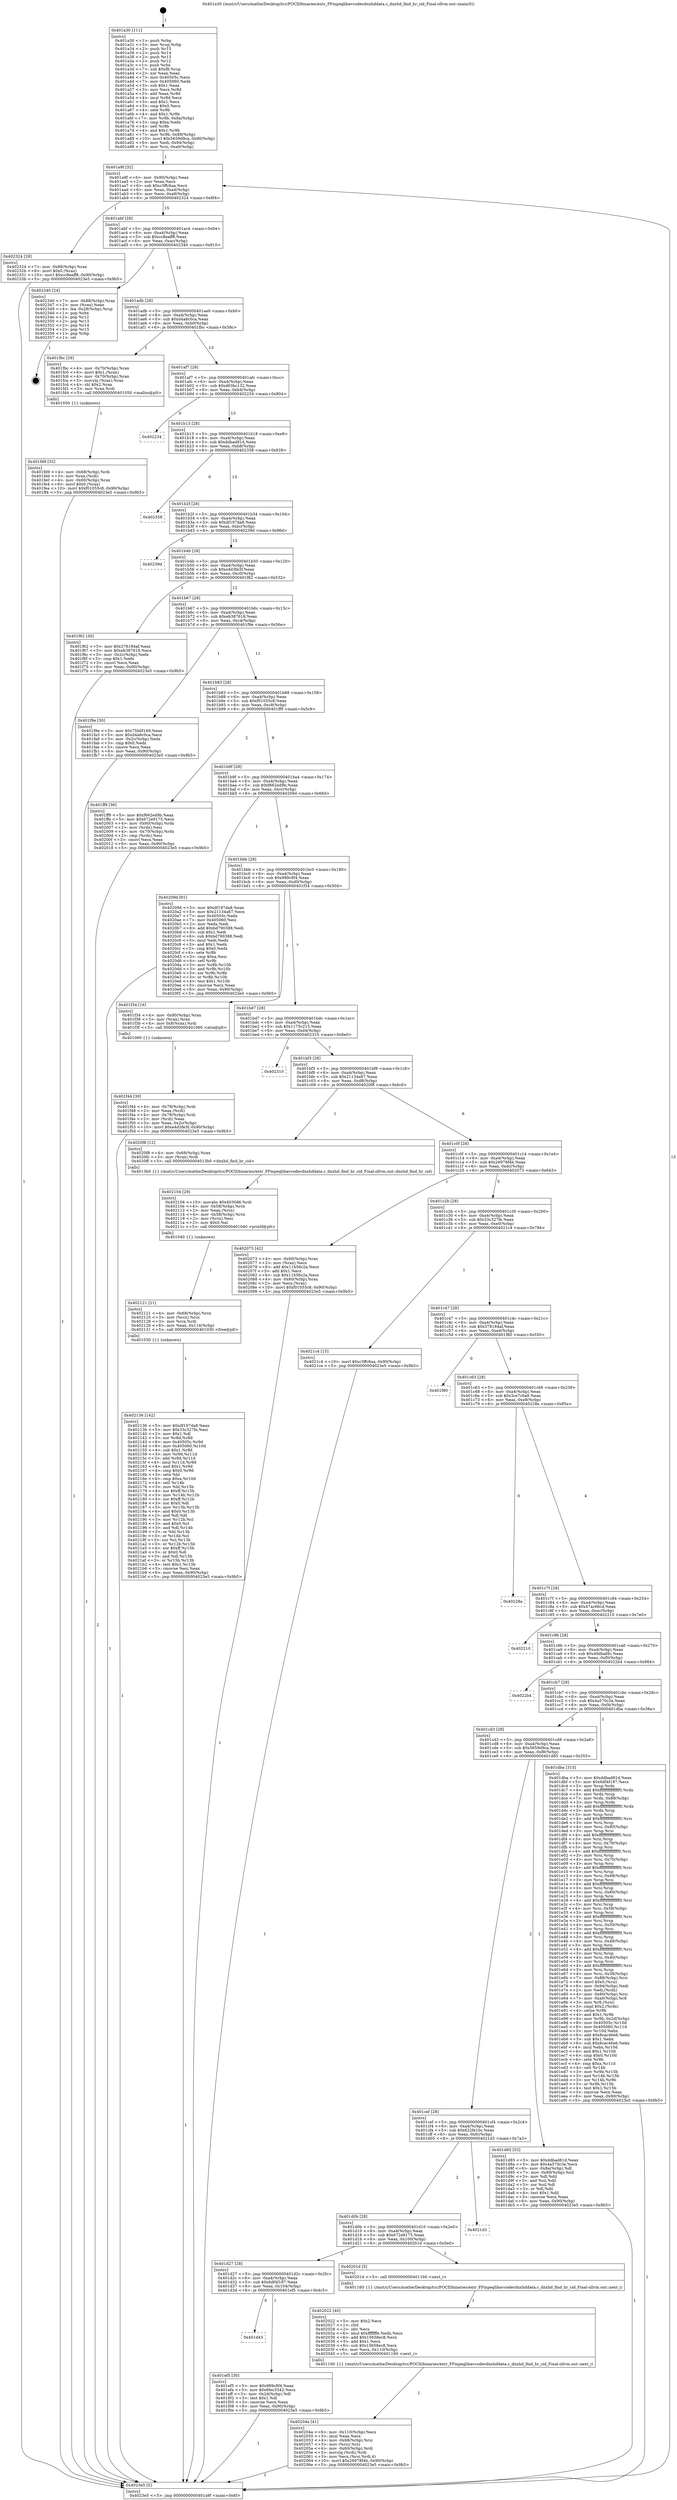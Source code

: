 digraph "0x401a30" {
  label = "0x401a30 (/mnt/c/Users/mathe/Desktop/tcc/POCII/binaries/extr_FFmpeglibavcodecdnxhddata.c_dnxhd_find_hr_cid_Final-ollvm.out::main(0))"
  labelloc = "t"
  node[shape=record]

  Entry [label="",width=0.3,height=0.3,shape=circle,fillcolor=black,style=filled]
  "0x401a9f" [label="{
     0x401a9f [32]\l
     | [instrs]\l
     &nbsp;&nbsp;0x401a9f \<+6\>: mov -0x90(%rbp),%eax\l
     &nbsp;&nbsp;0x401aa5 \<+2\>: mov %eax,%ecx\l
     &nbsp;&nbsp;0x401aa7 \<+6\>: sub $0xc3ffc6aa,%ecx\l
     &nbsp;&nbsp;0x401aad \<+6\>: mov %eax,-0xa4(%rbp)\l
     &nbsp;&nbsp;0x401ab3 \<+6\>: mov %ecx,-0xa8(%rbp)\l
     &nbsp;&nbsp;0x401ab9 \<+6\>: je 0000000000402324 \<main+0x8f4\>\l
  }"]
  "0x402324" [label="{
     0x402324 [28]\l
     | [instrs]\l
     &nbsp;&nbsp;0x402324 \<+7\>: mov -0x88(%rbp),%rax\l
     &nbsp;&nbsp;0x40232b \<+6\>: movl $0x0,(%rax)\l
     &nbsp;&nbsp;0x402331 \<+10\>: movl $0xcc8eaff8,-0x90(%rbp)\l
     &nbsp;&nbsp;0x40233b \<+5\>: jmp 00000000004023e5 \<main+0x9b5\>\l
  }"]
  "0x401abf" [label="{
     0x401abf [28]\l
     | [instrs]\l
     &nbsp;&nbsp;0x401abf \<+5\>: jmp 0000000000401ac4 \<main+0x94\>\l
     &nbsp;&nbsp;0x401ac4 \<+6\>: mov -0xa4(%rbp),%eax\l
     &nbsp;&nbsp;0x401aca \<+5\>: sub $0xcc8eaff8,%eax\l
     &nbsp;&nbsp;0x401acf \<+6\>: mov %eax,-0xac(%rbp)\l
     &nbsp;&nbsp;0x401ad5 \<+6\>: je 0000000000402340 \<main+0x910\>\l
  }"]
  Exit [label="",width=0.3,height=0.3,shape=circle,fillcolor=black,style=filled,peripheries=2]
  "0x402340" [label="{
     0x402340 [24]\l
     | [instrs]\l
     &nbsp;&nbsp;0x402340 \<+7\>: mov -0x88(%rbp),%rax\l
     &nbsp;&nbsp;0x402347 \<+2\>: mov (%rax),%eax\l
     &nbsp;&nbsp;0x402349 \<+4\>: lea -0x28(%rbp),%rsp\l
     &nbsp;&nbsp;0x40234d \<+1\>: pop %rbx\l
     &nbsp;&nbsp;0x40234e \<+2\>: pop %r12\l
     &nbsp;&nbsp;0x402350 \<+2\>: pop %r13\l
     &nbsp;&nbsp;0x402352 \<+2\>: pop %r14\l
     &nbsp;&nbsp;0x402354 \<+2\>: pop %r15\l
     &nbsp;&nbsp;0x402356 \<+1\>: pop %rbp\l
     &nbsp;&nbsp;0x402357 \<+1\>: ret\l
  }"]
  "0x401adb" [label="{
     0x401adb [28]\l
     | [instrs]\l
     &nbsp;&nbsp;0x401adb \<+5\>: jmp 0000000000401ae0 \<main+0xb0\>\l
     &nbsp;&nbsp;0x401ae0 \<+6\>: mov -0xa4(%rbp),%eax\l
     &nbsp;&nbsp;0x401ae6 \<+5\>: sub $0xd4a8c0ca,%eax\l
     &nbsp;&nbsp;0x401aeb \<+6\>: mov %eax,-0xb0(%rbp)\l
     &nbsp;&nbsp;0x401af1 \<+6\>: je 0000000000401fbc \<main+0x58c\>\l
  }"]
  "0x402136" [label="{
     0x402136 [142]\l
     | [instrs]\l
     &nbsp;&nbsp;0x402136 \<+5\>: mov $0xdf197da8,%eax\l
     &nbsp;&nbsp;0x40213b \<+5\>: mov $0x33c327fe,%esi\l
     &nbsp;&nbsp;0x402140 \<+2\>: mov $0x1,%dl\l
     &nbsp;&nbsp;0x402142 \<+3\>: xor %r8d,%r8d\l
     &nbsp;&nbsp;0x402145 \<+8\>: mov 0x40505c,%r9d\l
     &nbsp;&nbsp;0x40214d \<+8\>: mov 0x405060,%r10d\l
     &nbsp;&nbsp;0x402155 \<+4\>: sub $0x1,%r8d\l
     &nbsp;&nbsp;0x402159 \<+3\>: mov %r9d,%r11d\l
     &nbsp;&nbsp;0x40215c \<+3\>: add %r8d,%r11d\l
     &nbsp;&nbsp;0x40215f \<+4\>: imul %r11d,%r9d\l
     &nbsp;&nbsp;0x402163 \<+4\>: and $0x1,%r9d\l
     &nbsp;&nbsp;0x402167 \<+4\>: cmp $0x0,%r9d\l
     &nbsp;&nbsp;0x40216b \<+3\>: sete %bl\l
     &nbsp;&nbsp;0x40216e \<+4\>: cmp $0xa,%r10d\l
     &nbsp;&nbsp;0x402172 \<+4\>: setl %r14b\l
     &nbsp;&nbsp;0x402176 \<+3\>: mov %bl,%r15b\l
     &nbsp;&nbsp;0x402179 \<+4\>: xor $0xff,%r15b\l
     &nbsp;&nbsp;0x40217d \<+3\>: mov %r14b,%r12b\l
     &nbsp;&nbsp;0x402180 \<+4\>: xor $0xff,%r12b\l
     &nbsp;&nbsp;0x402184 \<+3\>: xor $0x0,%dl\l
     &nbsp;&nbsp;0x402187 \<+3\>: mov %r15b,%r13b\l
     &nbsp;&nbsp;0x40218a \<+4\>: and $0x0,%r13b\l
     &nbsp;&nbsp;0x40218e \<+2\>: and %dl,%bl\l
     &nbsp;&nbsp;0x402190 \<+3\>: mov %r12b,%cl\l
     &nbsp;&nbsp;0x402193 \<+3\>: and $0x0,%cl\l
     &nbsp;&nbsp;0x402196 \<+3\>: and %dl,%r14b\l
     &nbsp;&nbsp;0x402199 \<+3\>: or %bl,%r13b\l
     &nbsp;&nbsp;0x40219c \<+3\>: or %r14b,%cl\l
     &nbsp;&nbsp;0x40219f \<+3\>: xor %cl,%r13b\l
     &nbsp;&nbsp;0x4021a2 \<+3\>: or %r12b,%r15b\l
     &nbsp;&nbsp;0x4021a5 \<+4\>: xor $0xff,%r15b\l
     &nbsp;&nbsp;0x4021a9 \<+3\>: or $0x0,%dl\l
     &nbsp;&nbsp;0x4021ac \<+3\>: and %dl,%r15b\l
     &nbsp;&nbsp;0x4021af \<+3\>: or %r15b,%r13b\l
     &nbsp;&nbsp;0x4021b2 \<+4\>: test $0x1,%r13b\l
     &nbsp;&nbsp;0x4021b6 \<+3\>: cmovne %esi,%eax\l
     &nbsp;&nbsp;0x4021b9 \<+6\>: mov %eax,-0x90(%rbp)\l
     &nbsp;&nbsp;0x4021bf \<+5\>: jmp 00000000004023e5 \<main+0x9b5\>\l
  }"]
  "0x401fbc" [label="{
     0x401fbc [29]\l
     | [instrs]\l
     &nbsp;&nbsp;0x401fbc \<+4\>: mov -0x70(%rbp),%rax\l
     &nbsp;&nbsp;0x401fc0 \<+6\>: movl $0x1,(%rax)\l
     &nbsp;&nbsp;0x401fc6 \<+4\>: mov -0x70(%rbp),%rax\l
     &nbsp;&nbsp;0x401fca \<+3\>: movslq (%rax),%rax\l
     &nbsp;&nbsp;0x401fcd \<+4\>: shl $0x2,%rax\l
     &nbsp;&nbsp;0x401fd1 \<+3\>: mov %rax,%rdi\l
     &nbsp;&nbsp;0x401fd4 \<+5\>: call 0000000000401050 \<malloc@plt\>\l
     | [calls]\l
     &nbsp;&nbsp;0x401050 \{1\} (unknown)\l
  }"]
  "0x401af7" [label="{
     0x401af7 [28]\l
     | [instrs]\l
     &nbsp;&nbsp;0x401af7 \<+5\>: jmp 0000000000401afc \<main+0xcc\>\l
     &nbsp;&nbsp;0x401afc \<+6\>: mov -0xa4(%rbp),%eax\l
     &nbsp;&nbsp;0x401b02 \<+5\>: sub $0xd63bc132,%eax\l
     &nbsp;&nbsp;0x401b07 \<+6\>: mov %eax,-0xb4(%rbp)\l
     &nbsp;&nbsp;0x401b0d \<+6\>: je 0000000000402234 \<main+0x804\>\l
  }"]
  "0x402121" [label="{
     0x402121 [21]\l
     | [instrs]\l
     &nbsp;&nbsp;0x402121 \<+4\>: mov -0x68(%rbp),%rcx\l
     &nbsp;&nbsp;0x402125 \<+3\>: mov (%rcx),%rcx\l
     &nbsp;&nbsp;0x402128 \<+3\>: mov %rcx,%rdi\l
     &nbsp;&nbsp;0x40212b \<+6\>: mov %eax,-0x114(%rbp)\l
     &nbsp;&nbsp;0x402131 \<+5\>: call 0000000000401030 \<free@plt\>\l
     | [calls]\l
     &nbsp;&nbsp;0x401030 \{1\} (unknown)\l
  }"]
  "0x402234" [label="{
     0x402234\l
  }", style=dashed]
  "0x401b13" [label="{
     0x401b13 [28]\l
     | [instrs]\l
     &nbsp;&nbsp;0x401b13 \<+5\>: jmp 0000000000401b18 \<main+0xe8\>\l
     &nbsp;&nbsp;0x401b18 \<+6\>: mov -0xa4(%rbp),%eax\l
     &nbsp;&nbsp;0x401b1e \<+5\>: sub $0xddbad81d,%eax\l
     &nbsp;&nbsp;0x401b23 \<+6\>: mov %eax,-0xb8(%rbp)\l
     &nbsp;&nbsp;0x401b29 \<+6\>: je 0000000000402358 \<main+0x928\>\l
  }"]
  "0x402104" [label="{
     0x402104 [29]\l
     | [instrs]\l
     &nbsp;&nbsp;0x402104 \<+10\>: movabs $0x4030d6,%rdi\l
     &nbsp;&nbsp;0x40210e \<+4\>: mov -0x58(%rbp),%rcx\l
     &nbsp;&nbsp;0x402112 \<+2\>: mov %eax,(%rcx)\l
     &nbsp;&nbsp;0x402114 \<+4\>: mov -0x58(%rbp),%rcx\l
     &nbsp;&nbsp;0x402118 \<+2\>: mov (%rcx),%esi\l
     &nbsp;&nbsp;0x40211a \<+2\>: mov $0x0,%al\l
     &nbsp;&nbsp;0x40211c \<+5\>: call 0000000000401040 \<printf@plt\>\l
     | [calls]\l
     &nbsp;&nbsp;0x401040 \{1\} (unknown)\l
  }"]
  "0x402358" [label="{
     0x402358\l
  }", style=dashed]
  "0x401b2f" [label="{
     0x401b2f [28]\l
     | [instrs]\l
     &nbsp;&nbsp;0x401b2f \<+5\>: jmp 0000000000401b34 \<main+0x104\>\l
     &nbsp;&nbsp;0x401b34 \<+6\>: mov -0xa4(%rbp),%eax\l
     &nbsp;&nbsp;0x401b3a \<+5\>: sub $0xdf197da8,%eax\l
     &nbsp;&nbsp;0x401b3f \<+6\>: mov %eax,-0xbc(%rbp)\l
     &nbsp;&nbsp;0x401b45 \<+6\>: je 000000000040239d \<main+0x96d\>\l
  }"]
  "0x40204a" [label="{
     0x40204a [41]\l
     | [instrs]\l
     &nbsp;&nbsp;0x40204a \<+6\>: mov -0x110(%rbp),%ecx\l
     &nbsp;&nbsp;0x402050 \<+3\>: imul %eax,%ecx\l
     &nbsp;&nbsp;0x402053 \<+4\>: mov -0x68(%rbp),%rsi\l
     &nbsp;&nbsp;0x402057 \<+3\>: mov (%rsi),%rsi\l
     &nbsp;&nbsp;0x40205a \<+4\>: mov -0x60(%rbp),%rdi\l
     &nbsp;&nbsp;0x40205e \<+3\>: movslq (%rdi),%rdi\l
     &nbsp;&nbsp;0x402061 \<+3\>: mov %ecx,(%rsi,%rdi,4)\l
     &nbsp;&nbsp;0x402064 \<+10\>: movl $0x26978f4b,-0x90(%rbp)\l
     &nbsp;&nbsp;0x40206e \<+5\>: jmp 00000000004023e5 \<main+0x9b5\>\l
  }"]
  "0x40239d" [label="{
     0x40239d\l
  }", style=dashed]
  "0x401b4b" [label="{
     0x401b4b [28]\l
     | [instrs]\l
     &nbsp;&nbsp;0x401b4b \<+5\>: jmp 0000000000401b50 \<main+0x120\>\l
     &nbsp;&nbsp;0x401b50 \<+6\>: mov -0xa4(%rbp),%eax\l
     &nbsp;&nbsp;0x401b56 \<+5\>: sub $0xe4d3fe3f,%eax\l
     &nbsp;&nbsp;0x401b5b \<+6\>: mov %eax,-0xc0(%rbp)\l
     &nbsp;&nbsp;0x401b61 \<+6\>: je 0000000000401f62 \<main+0x532\>\l
  }"]
  "0x402022" [label="{
     0x402022 [40]\l
     | [instrs]\l
     &nbsp;&nbsp;0x402022 \<+5\>: mov $0x2,%ecx\l
     &nbsp;&nbsp;0x402027 \<+1\>: cltd\l
     &nbsp;&nbsp;0x402028 \<+2\>: idiv %ecx\l
     &nbsp;&nbsp;0x40202a \<+6\>: imul $0xfffffffe,%edx,%ecx\l
     &nbsp;&nbsp;0x402030 \<+6\>: add $0x15658ec8,%ecx\l
     &nbsp;&nbsp;0x402036 \<+3\>: add $0x1,%ecx\l
     &nbsp;&nbsp;0x402039 \<+6\>: sub $0x15658ec8,%ecx\l
     &nbsp;&nbsp;0x40203f \<+6\>: mov %ecx,-0x110(%rbp)\l
     &nbsp;&nbsp;0x402045 \<+5\>: call 0000000000401160 \<next_i\>\l
     | [calls]\l
     &nbsp;&nbsp;0x401160 \{1\} (/mnt/c/Users/mathe/Desktop/tcc/POCII/binaries/extr_FFmpeglibavcodecdnxhddata.c_dnxhd_find_hr_cid_Final-ollvm.out::next_i)\l
  }"]
  "0x401f62" [label="{
     0x401f62 [30]\l
     | [instrs]\l
     &nbsp;&nbsp;0x401f62 \<+5\>: mov $0x378184af,%eax\l
     &nbsp;&nbsp;0x401f67 \<+5\>: mov $0xeb387618,%ecx\l
     &nbsp;&nbsp;0x401f6c \<+3\>: mov -0x2c(%rbp),%edx\l
     &nbsp;&nbsp;0x401f6f \<+3\>: cmp $0x1,%edx\l
     &nbsp;&nbsp;0x401f72 \<+3\>: cmovl %ecx,%eax\l
     &nbsp;&nbsp;0x401f75 \<+6\>: mov %eax,-0x90(%rbp)\l
     &nbsp;&nbsp;0x401f7b \<+5\>: jmp 00000000004023e5 \<main+0x9b5\>\l
  }"]
  "0x401b67" [label="{
     0x401b67 [28]\l
     | [instrs]\l
     &nbsp;&nbsp;0x401b67 \<+5\>: jmp 0000000000401b6c \<main+0x13c\>\l
     &nbsp;&nbsp;0x401b6c \<+6\>: mov -0xa4(%rbp),%eax\l
     &nbsp;&nbsp;0x401b72 \<+5\>: sub $0xeb387618,%eax\l
     &nbsp;&nbsp;0x401b77 \<+6\>: mov %eax,-0xc4(%rbp)\l
     &nbsp;&nbsp;0x401b7d \<+6\>: je 0000000000401f9e \<main+0x56e\>\l
  }"]
  "0x401fd9" [label="{
     0x401fd9 [32]\l
     | [instrs]\l
     &nbsp;&nbsp;0x401fd9 \<+4\>: mov -0x68(%rbp),%rdi\l
     &nbsp;&nbsp;0x401fdd \<+3\>: mov %rax,(%rdi)\l
     &nbsp;&nbsp;0x401fe0 \<+4\>: mov -0x60(%rbp),%rax\l
     &nbsp;&nbsp;0x401fe4 \<+6\>: movl $0x0,(%rax)\l
     &nbsp;&nbsp;0x401fea \<+10\>: movl $0xf01055c8,-0x90(%rbp)\l
     &nbsp;&nbsp;0x401ff4 \<+5\>: jmp 00000000004023e5 \<main+0x9b5\>\l
  }"]
  "0x401f9e" [label="{
     0x401f9e [30]\l
     | [instrs]\l
     &nbsp;&nbsp;0x401f9e \<+5\>: mov $0x75b0f169,%eax\l
     &nbsp;&nbsp;0x401fa3 \<+5\>: mov $0xd4a8c0ca,%ecx\l
     &nbsp;&nbsp;0x401fa8 \<+3\>: mov -0x2c(%rbp),%edx\l
     &nbsp;&nbsp;0x401fab \<+3\>: cmp $0x0,%edx\l
     &nbsp;&nbsp;0x401fae \<+3\>: cmove %ecx,%eax\l
     &nbsp;&nbsp;0x401fb1 \<+6\>: mov %eax,-0x90(%rbp)\l
     &nbsp;&nbsp;0x401fb7 \<+5\>: jmp 00000000004023e5 \<main+0x9b5\>\l
  }"]
  "0x401b83" [label="{
     0x401b83 [28]\l
     | [instrs]\l
     &nbsp;&nbsp;0x401b83 \<+5\>: jmp 0000000000401b88 \<main+0x158\>\l
     &nbsp;&nbsp;0x401b88 \<+6\>: mov -0xa4(%rbp),%eax\l
     &nbsp;&nbsp;0x401b8e \<+5\>: sub $0xf01055c8,%eax\l
     &nbsp;&nbsp;0x401b93 \<+6\>: mov %eax,-0xc8(%rbp)\l
     &nbsp;&nbsp;0x401b99 \<+6\>: je 0000000000401ff9 \<main+0x5c9\>\l
  }"]
  "0x401f44" [label="{
     0x401f44 [30]\l
     | [instrs]\l
     &nbsp;&nbsp;0x401f44 \<+4\>: mov -0x78(%rbp),%rdi\l
     &nbsp;&nbsp;0x401f48 \<+2\>: mov %eax,(%rdi)\l
     &nbsp;&nbsp;0x401f4a \<+4\>: mov -0x78(%rbp),%rdi\l
     &nbsp;&nbsp;0x401f4e \<+2\>: mov (%rdi),%eax\l
     &nbsp;&nbsp;0x401f50 \<+3\>: mov %eax,-0x2c(%rbp)\l
     &nbsp;&nbsp;0x401f53 \<+10\>: movl $0xe4d3fe3f,-0x90(%rbp)\l
     &nbsp;&nbsp;0x401f5d \<+5\>: jmp 00000000004023e5 \<main+0x9b5\>\l
  }"]
  "0x401ff9" [label="{
     0x401ff9 [36]\l
     | [instrs]\l
     &nbsp;&nbsp;0x401ff9 \<+5\>: mov $0xf662ed9b,%eax\l
     &nbsp;&nbsp;0x401ffe \<+5\>: mov $0x672e9175,%ecx\l
     &nbsp;&nbsp;0x402003 \<+4\>: mov -0x60(%rbp),%rdx\l
     &nbsp;&nbsp;0x402007 \<+2\>: mov (%rdx),%esi\l
     &nbsp;&nbsp;0x402009 \<+4\>: mov -0x70(%rbp),%rdx\l
     &nbsp;&nbsp;0x40200d \<+2\>: cmp (%rdx),%esi\l
     &nbsp;&nbsp;0x40200f \<+3\>: cmovl %ecx,%eax\l
     &nbsp;&nbsp;0x402012 \<+6\>: mov %eax,-0x90(%rbp)\l
     &nbsp;&nbsp;0x402018 \<+5\>: jmp 00000000004023e5 \<main+0x9b5\>\l
  }"]
  "0x401b9f" [label="{
     0x401b9f [28]\l
     | [instrs]\l
     &nbsp;&nbsp;0x401b9f \<+5\>: jmp 0000000000401ba4 \<main+0x174\>\l
     &nbsp;&nbsp;0x401ba4 \<+6\>: mov -0xa4(%rbp),%eax\l
     &nbsp;&nbsp;0x401baa \<+5\>: sub $0xf662ed9b,%eax\l
     &nbsp;&nbsp;0x401baf \<+6\>: mov %eax,-0xcc(%rbp)\l
     &nbsp;&nbsp;0x401bb5 \<+6\>: je 000000000040209d \<main+0x66d\>\l
  }"]
  "0x401d43" [label="{
     0x401d43\l
  }", style=dashed]
  "0x40209d" [label="{
     0x40209d [91]\l
     | [instrs]\l
     &nbsp;&nbsp;0x40209d \<+5\>: mov $0xdf197da8,%eax\l
     &nbsp;&nbsp;0x4020a2 \<+5\>: mov $0x21134a67,%ecx\l
     &nbsp;&nbsp;0x4020a7 \<+7\>: mov 0x40505c,%edx\l
     &nbsp;&nbsp;0x4020ae \<+7\>: mov 0x405060,%esi\l
     &nbsp;&nbsp;0x4020b5 \<+2\>: mov %edx,%edi\l
     &nbsp;&nbsp;0x4020b7 \<+6\>: add $0xbd790388,%edi\l
     &nbsp;&nbsp;0x4020bd \<+3\>: sub $0x1,%edi\l
     &nbsp;&nbsp;0x4020c0 \<+6\>: sub $0xbd790388,%edi\l
     &nbsp;&nbsp;0x4020c6 \<+3\>: imul %edi,%edx\l
     &nbsp;&nbsp;0x4020c9 \<+3\>: and $0x1,%edx\l
     &nbsp;&nbsp;0x4020cc \<+3\>: cmp $0x0,%edx\l
     &nbsp;&nbsp;0x4020cf \<+4\>: sete %r8b\l
     &nbsp;&nbsp;0x4020d3 \<+3\>: cmp $0xa,%esi\l
     &nbsp;&nbsp;0x4020d6 \<+4\>: setl %r9b\l
     &nbsp;&nbsp;0x4020da \<+3\>: mov %r8b,%r10b\l
     &nbsp;&nbsp;0x4020dd \<+3\>: and %r9b,%r10b\l
     &nbsp;&nbsp;0x4020e0 \<+3\>: xor %r9b,%r8b\l
     &nbsp;&nbsp;0x4020e3 \<+3\>: or %r8b,%r10b\l
     &nbsp;&nbsp;0x4020e6 \<+4\>: test $0x1,%r10b\l
     &nbsp;&nbsp;0x4020ea \<+3\>: cmovne %ecx,%eax\l
     &nbsp;&nbsp;0x4020ed \<+6\>: mov %eax,-0x90(%rbp)\l
     &nbsp;&nbsp;0x4020f3 \<+5\>: jmp 00000000004023e5 \<main+0x9b5\>\l
  }"]
  "0x401bbb" [label="{
     0x401bbb [28]\l
     | [instrs]\l
     &nbsp;&nbsp;0x401bbb \<+5\>: jmp 0000000000401bc0 \<main+0x190\>\l
     &nbsp;&nbsp;0x401bc0 \<+6\>: mov -0xa4(%rbp),%eax\l
     &nbsp;&nbsp;0x401bc6 \<+5\>: sub $0x989c8f4,%eax\l
     &nbsp;&nbsp;0x401bcb \<+6\>: mov %eax,-0xd0(%rbp)\l
     &nbsp;&nbsp;0x401bd1 \<+6\>: je 0000000000401f34 \<main+0x504\>\l
  }"]
  "0x401ef5" [label="{
     0x401ef5 [30]\l
     | [instrs]\l
     &nbsp;&nbsp;0x401ef5 \<+5\>: mov $0x989c8f4,%eax\l
     &nbsp;&nbsp;0x401efa \<+5\>: mov $0x6fec3342,%ecx\l
     &nbsp;&nbsp;0x401eff \<+3\>: mov -0x2d(%rbp),%dl\l
     &nbsp;&nbsp;0x401f02 \<+3\>: test $0x1,%dl\l
     &nbsp;&nbsp;0x401f05 \<+3\>: cmovne %ecx,%eax\l
     &nbsp;&nbsp;0x401f08 \<+6\>: mov %eax,-0x90(%rbp)\l
     &nbsp;&nbsp;0x401f0e \<+5\>: jmp 00000000004023e5 \<main+0x9b5\>\l
  }"]
  "0x401f34" [label="{
     0x401f34 [16]\l
     | [instrs]\l
     &nbsp;&nbsp;0x401f34 \<+4\>: mov -0x80(%rbp),%rax\l
     &nbsp;&nbsp;0x401f38 \<+3\>: mov (%rax),%rax\l
     &nbsp;&nbsp;0x401f3b \<+4\>: mov 0x8(%rax),%rdi\l
     &nbsp;&nbsp;0x401f3f \<+5\>: call 0000000000401060 \<atoi@plt\>\l
     | [calls]\l
     &nbsp;&nbsp;0x401060 \{1\} (unknown)\l
  }"]
  "0x401bd7" [label="{
     0x401bd7 [28]\l
     | [instrs]\l
     &nbsp;&nbsp;0x401bd7 \<+5\>: jmp 0000000000401bdc \<main+0x1ac\>\l
     &nbsp;&nbsp;0x401bdc \<+6\>: mov -0xa4(%rbp),%eax\l
     &nbsp;&nbsp;0x401be2 \<+5\>: sub $0x1175c215,%eax\l
     &nbsp;&nbsp;0x401be7 \<+6\>: mov %eax,-0xd4(%rbp)\l
     &nbsp;&nbsp;0x401bed \<+6\>: je 0000000000402310 \<main+0x8e0\>\l
  }"]
  "0x401d27" [label="{
     0x401d27 [28]\l
     | [instrs]\l
     &nbsp;&nbsp;0x401d27 \<+5\>: jmp 0000000000401d2c \<main+0x2fc\>\l
     &nbsp;&nbsp;0x401d2c \<+6\>: mov -0xa4(%rbp),%eax\l
     &nbsp;&nbsp;0x401d32 \<+5\>: sub $0x6df4f187,%eax\l
     &nbsp;&nbsp;0x401d37 \<+6\>: mov %eax,-0x104(%rbp)\l
     &nbsp;&nbsp;0x401d3d \<+6\>: je 0000000000401ef5 \<main+0x4c5\>\l
  }"]
  "0x402310" [label="{
     0x402310\l
  }", style=dashed]
  "0x401bf3" [label="{
     0x401bf3 [28]\l
     | [instrs]\l
     &nbsp;&nbsp;0x401bf3 \<+5\>: jmp 0000000000401bf8 \<main+0x1c8\>\l
     &nbsp;&nbsp;0x401bf8 \<+6\>: mov -0xa4(%rbp),%eax\l
     &nbsp;&nbsp;0x401bfe \<+5\>: sub $0x21134a67,%eax\l
     &nbsp;&nbsp;0x401c03 \<+6\>: mov %eax,-0xd8(%rbp)\l
     &nbsp;&nbsp;0x401c09 \<+6\>: je 00000000004020f8 \<main+0x6c8\>\l
  }"]
  "0x40201d" [label="{
     0x40201d [5]\l
     | [instrs]\l
     &nbsp;&nbsp;0x40201d \<+5\>: call 0000000000401160 \<next_i\>\l
     | [calls]\l
     &nbsp;&nbsp;0x401160 \{1\} (/mnt/c/Users/mathe/Desktop/tcc/POCII/binaries/extr_FFmpeglibavcodecdnxhddata.c_dnxhd_find_hr_cid_Final-ollvm.out::next_i)\l
  }"]
  "0x4020f8" [label="{
     0x4020f8 [12]\l
     | [instrs]\l
     &nbsp;&nbsp;0x4020f8 \<+4\>: mov -0x68(%rbp),%rax\l
     &nbsp;&nbsp;0x4020fc \<+3\>: mov (%rax),%rdi\l
     &nbsp;&nbsp;0x4020ff \<+5\>: call 00000000004013b0 \<dnxhd_find_hr_cid\>\l
     | [calls]\l
     &nbsp;&nbsp;0x4013b0 \{1\} (/mnt/c/Users/mathe/Desktop/tcc/POCII/binaries/extr_FFmpeglibavcodecdnxhddata.c_dnxhd_find_hr_cid_Final-ollvm.out::dnxhd_find_hr_cid)\l
  }"]
  "0x401c0f" [label="{
     0x401c0f [28]\l
     | [instrs]\l
     &nbsp;&nbsp;0x401c0f \<+5\>: jmp 0000000000401c14 \<main+0x1e4\>\l
     &nbsp;&nbsp;0x401c14 \<+6\>: mov -0xa4(%rbp),%eax\l
     &nbsp;&nbsp;0x401c1a \<+5\>: sub $0x26978f4b,%eax\l
     &nbsp;&nbsp;0x401c1f \<+6\>: mov %eax,-0xdc(%rbp)\l
     &nbsp;&nbsp;0x401c25 \<+6\>: je 0000000000402073 \<main+0x643\>\l
  }"]
  "0x401d0b" [label="{
     0x401d0b [28]\l
     | [instrs]\l
     &nbsp;&nbsp;0x401d0b \<+5\>: jmp 0000000000401d10 \<main+0x2e0\>\l
     &nbsp;&nbsp;0x401d10 \<+6\>: mov -0xa4(%rbp),%eax\l
     &nbsp;&nbsp;0x401d16 \<+5\>: sub $0x672e9175,%eax\l
     &nbsp;&nbsp;0x401d1b \<+6\>: mov %eax,-0x100(%rbp)\l
     &nbsp;&nbsp;0x401d21 \<+6\>: je 000000000040201d \<main+0x5ed\>\l
  }"]
  "0x402073" [label="{
     0x402073 [42]\l
     | [instrs]\l
     &nbsp;&nbsp;0x402073 \<+4\>: mov -0x60(%rbp),%rax\l
     &nbsp;&nbsp;0x402077 \<+2\>: mov (%rax),%ecx\l
     &nbsp;&nbsp;0x402079 \<+6\>: add $0x11b56c2a,%ecx\l
     &nbsp;&nbsp;0x40207f \<+3\>: add $0x1,%ecx\l
     &nbsp;&nbsp;0x402082 \<+6\>: sub $0x11b56c2a,%ecx\l
     &nbsp;&nbsp;0x402088 \<+4\>: mov -0x60(%rbp),%rax\l
     &nbsp;&nbsp;0x40208c \<+2\>: mov %ecx,(%rax)\l
     &nbsp;&nbsp;0x40208e \<+10\>: movl $0xf01055c8,-0x90(%rbp)\l
     &nbsp;&nbsp;0x402098 \<+5\>: jmp 00000000004023e5 \<main+0x9b5\>\l
  }"]
  "0x401c2b" [label="{
     0x401c2b [28]\l
     | [instrs]\l
     &nbsp;&nbsp;0x401c2b \<+5\>: jmp 0000000000401c30 \<main+0x200\>\l
     &nbsp;&nbsp;0x401c30 \<+6\>: mov -0xa4(%rbp),%eax\l
     &nbsp;&nbsp;0x401c36 \<+5\>: sub $0x33c327fe,%eax\l
     &nbsp;&nbsp;0x401c3b \<+6\>: mov %eax,-0xe0(%rbp)\l
     &nbsp;&nbsp;0x401c41 \<+6\>: je 00000000004021c4 \<main+0x794\>\l
  }"]
  "0x4021d3" [label="{
     0x4021d3\l
  }", style=dashed]
  "0x4021c4" [label="{
     0x4021c4 [15]\l
     | [instrs]\l
     &nbsp;&nbsp;0x4021c4 \<+10\>: movl $0xc3ffc6aa,-0x90(%rbp)\l
     &nbsp;&nbsp;0x4021ce \<+5\>: jmp 00000000004023e5 \<main+0x9b5\>\l
  }"]
  "0x401c47" [label="{
     0x401c47 [28]\l
     | [instrs]\l
     &nbsp;&nbsp;0x401c47 \<+5\>: jmp 0000000000401c4c \<main+0x21c\>\l
     &nbsp;&nbsp;0x401c4c \<+6\>: mov -0xa4(%rbp),%eax\l
     &nbsp;&nbsp;0x401c52 \<+5\>: sub $0x378184af,%eax\l
     &nbsp;&nbsp;0x401c57 \<+6\>: mov %eax,-0xe4(%rbp)\l
     &nbsp;&nbsp;0x401c5d \<+6\>: je 0000000000401f80 \<main+0x550\>\l
  }"]
  "0x401a30" [label="{
     0x401a30 [111]\l
     | [instrs]\l
     &nbsp;&nbsp;0x401a30 \<+1\>: push %rbp\l
     &nbsp;&nbsp;0x401a31 \<+3\>: mov %rsp,%rbp\l
     &nbsp;&nbsp;0x401a34 \<+2\>: push %r15\l
     &nbsp;&nbsp;0x401a36 \<+2\>: push %r14\l
     &nbsp;&nbsp;0x401a38 \<+2\>: push %r13\l
     &nbsp;&nbsp;0x401a3a \<+2\>: push %r12\l
     &nbsp;&nbsp;0x401a3c \<+1\>: push %rbx\l
     &nbsp;&nbsp;0x401a3d \<+7\>: sub $0xf8,%rsp\l
     &nbsp;&nbsp;0x401a44 \<+2\>: xor %eax,%eax\l
     &nbsp;&nbsp;0x401a46 \<+7\>: mov 0x40505c,%ecx\l
     &nbsp;&nbsp;0x401a4d \<+7\>: mov 0x405060,%edx\l
     &nbsp;&nbsp;0x401a54 \<+3\>: sub $0x1,%eax\l
     &nbsp;&nbsp;0x401a57 \<+3\>: mov %ecx,%r8d\l
     &nbsp;&nbsp;0x401a5a \<+3\>: add %eax,%r8d\l
     &nbsp;&nbsp;0x401a5d \<+4\>: imul %r8d,%ecx\l
     &nbsp;&nbsp;0x401a61 \<+3\>: and $0x1,%ecx\l
     &nbsp;&nbsp;0x401a64 \<+3\>: cmp $0x0,%ecx\l
     &nbsp;&nbsp;0x401a67 \<+4\>: sete %r9b\l
     &nbsp;&nbsp;0x401a6b \<+4\>: and $0x1,%r9b\l
     &nbsp;&nbsp;0x401a6f \<+7\>: mov %r9b,-0x8a(%rbp)\l
     &nbsp;&nbsp;0x401a76 \<+3\>: cmp $0xa,%edx\l
     &nbsp;&nbsp;0x401a79 \<+4\>: setl %r9b\l
     &nbsp;&nbsp;0x401a7d \<+4\>: and $0x1,%r9b\l
     &nbsp;&nbsp;0x401a81 \<+7\>: mov %r9b,-0x89(%rbp)\l
     &nbsp;&nbsp;0x401a88 \<+10\>: movl $0x5659d9ca,-0x90(%rbp)\l
     &nbsp;&nbsp;0x401a92 \<+6\>: mov %edi,-0x94(%rbp)\l
     &nbsp;&nbsp;0x401a98 \<+7\>: mov %rsi,-0xa0(%rbp)\l
  }"]
  "0x401f80" [label="{
     0x401f80\l
  }", style=dashed]
  "0x401c63" [label="{
     0x401c63 [28]\l
     | [instrs]\l
     &nbsp;&nbsp;0x401c63 \<+5\>: jmp 0000000000401c68 \<main+0x238\>\l
     &nbsp;&nbsp;0x401c68 \<+6\>: mov -0xa4(%rbp),%eax\l
     &nbsp;&nbsp;0x401c6e \<+5\>: sub $0x3ce7c6a9,%eax\l
     &nbsp;&nbsp;0x401c73 \<+6\>: mov %eax,-0xe8(%rbp)\l
     &nbsp;&nbsp;0x401c79 \<+6\>: je 000000000040228a \<main+0x85a\>\l
  }"]
  "0x4023e5" [label="{
     0x4023e5 [5]\l
     | [instrs]\l
     &nbsp;&nbsp;0x4023e5 \<+5\>: jmp 0000000000401a9f \<main+0x6f\>\l
  }"]
  "0x40228a" [label="{
     0x40228a\l
  }", style=dashed]
  "0x401c7f" [label="{
     0x401c7f [28]\l
     | [instrs]\l
     &nbsp;&nbsp;0x401c7f \<+5\>: jmp 0000000000401c84 \<main+0x254\>\l
     &nbsp;&nbsp;0x401c84 \<+6\>: mov -0xa4(%rbp),%eax\l
     &nbsp;&nbsp;0x401c8a \<+5\>: sub $0x47ac66cd,%eax\l
     &nbsp;&nbsp;0x401c8f \<+6\>: mov %eax,-0xec(%rbp)\l
     &nbsp;&nbsp;0x401c95 \<+6\>: je 0000000000402210 \<main+0x7e0\>\l
  }"]
  "0x401cef" [label="{
     0x401cef [28]\l
     | [instrs]\l
     &nbsp;&nbsp;0x401cef \<+5\>: jmp 0000000000401cf4 \<main+0x2c4\>\l
     &nbsp;&nbsp;0x401cf4 \<+6\>: mov -0xa4(%rbp),%eax\l
     &nbsp;&nbsp;0x401cfa \<+5\>: sub $0x622fe1bc,%eax\l
     &nbsp;&nbsp;0x401cff \<+6\>: mov %eax,-0xfc(%rbp)\l
     &nbsp;&nbsp;0x401d05 \<+6\>: je 00000000004021d3 \<main+0x7a3\>\l
  }"]
  "0x402210" [label="{
     0x402210\l
  }", style=dashed]
  "0x401c9b" [label="{
     0x401c9b [28]\l
     | [instrs]\l
     &nbsp;&nbsp;0x401c9b \<+5\>: jmp 0000000000401ca0 \<main+0x270\>\l
     &nbsp;&nbsp;0x401ca0 \<+6\>: mov -0xa4(%rbp),%eax\l
     &nbsp;&nbsp;0x401ca6 \<+5\>: sub $0x49dbafdc,%eax\l
     &nbsp;&nbsp;0x401cab \<+6\>: mov %eax,-0xf0(%rbp)\l
     &nbsp;&nbsp;0x401cb1 \<+6\>: je 00000000004022b4 \<main+0x884\>\l
  }"]
  "0x401d85" [label="{
     0x401d85 [53]\l
     | [instrs]\l
     &nbsp;&nbsp;0x401d85 \<+5\>: mov $0xddbad81d,%eax\l
     &nbsp;&nbsp;0x401d8a \<+5\>: mov $0x4a570c3e,%ecx\l
     &nbsp;&nbsp;0x401d8f \<+6\>: mov -0x8a(%rbp),%dl\l
     &nbsp;&nbsp;0x401d95 \<+7\>: mov -0x89(%rbp),%sil\l
     &nbsp;&nbsp;0x401d9c \<+3\>: mov %dl,%dil\l
     &nbsp;&nbsp;0x401d9f \<+3\>: and %sil,%dil\l
     &nbsp;&nbsp;0x401da2 \<+3\>: xor %sil,%dl\l
     &nbsp;&nbsp;0x401da5 \<+3\>: or %dl,%dil\l
     &nbsp;&nbsp;0x401da8 \<+4\>: test $0x1,%dil\l
     &nbsp;&nbsp;0x401dac \<+3\>: cmovne %ecx,%eax\l
     &nbsp;&nbsp;0x401daf \<+6\>: mov %eax,-0x90(%rbp)\l
     &nbsp;&nbsp;0x401db5 \<+5\>: jmp 00000000004023e5 \<main+0x9b5\>\l
  }"]
  "0x4022b4" [label="{
     0x4022b4\l
  }", style=dashed]
  "0x401cb7" [label="{
     0x401cb7 [28]\l
     | [instrs]\l
     &nbsp;&nbsp;0x401cb7 \<+5\>: jmp 0000000000401cbc \<main+0x28c\>\l
     &nbsp;&nbsp;0x401cbc \<+6\>: mov -0xa4(%rbp),%eax\l
     &nbsp;&nbsp;0x401cc2 \<+5\>: sub $0x4a570c3e,%eax\l
     &nbsp;&nbsp;0x401cc7 \<+6\>: mov %eax,-0xf4(%rbp)\l
     &nbsp;&nbsp;0x401ccd \<+6\>: je 0000000000401dba \<main+0x38a\>\l
  }"]
  "0x401cd3" [label="{
     0x401cd3 [28]\l
     | [instrs]\l
     &nbsp;&nbsp;0x401cd3 \<+5\>: jmp 0000000000401cd8 \<main+0x2a8\>\l
     &nbsp;&nbsp;0x401cd8 \<+6\>: mov -0xa4(%rbp),%eax\l
     &nbsp;&nbsp;0x401cde \<+5\>: sub $0x5659d9ca,%eax\l
     &nbsp;&nbsp;0x401ce3 \<+6\>: mov %eax,-0xf8(%rbp)\l
     &nbsp;&nbsp;0x401ce9 \<+6\>: je 0000000000401d85 \<main+0x355\>\l
  }"]
  "0x401dba" [label="{
     0x401dba [315]\l
     | [instrs]\l
     &nbsp;&nbsp;0x401dba \<+5\>: mov $0xddbad81d,%eax\l
     &nbsp;&nbsp;0x401dbf \<+5\>: mov $0x6df4f187,%ecx\l
     &nbsp;&nbsp;0x401dc4 \<+3\>: mov %rsp,%rdx\l
     &nbsp;&nbsp;0x401dc7 \<+4\>: add $0xfffffffffffffff0,%rdx\l
     &nbsp;&nbsp;0x401dcb \<+3\>: mov %rdx,%rsp\l
     &nbsp;&nbsp;0x401dce \<+7\>: mov %rdx,-0x88(%rbp)\l
     &nbsp;&nbsp;0x401dd5 \<+3\>: mov %rsp,%rdx\l
     &nbsp;&nbsp;0x401dd8 \<+4\>: add $0xfffffffffffffff0,%rdx\l
     &nbsp;&nbsp;0x401ddc \<+3\>: mov %rdx,%rsp\l
     &nbsp;&nbsp;0x401ddf \<+3\>: mov %rsp,%rsi\l
     &nbsp;&nbsp;0x401de2 \<+4\>: add $0xfffffffffffffff0,%rsi\l
     &nbsp;&nbsp;0x401de6 \<+3\>: mov %rsi,%rsp\l
     &nbsp;&nbsp;0x401de9 \<+4\>: mov %rsi,-0x80(%rbp)\l
     &nbsp;&nbsp;0x401ded \<+3\>: mov %rsp,%rsi\l
     &nbsp;&nbsp;0x401df0 \<+4\>: add $0xfffffffffffffff0,%rsi\l
     &nbsp;&nbsp;0x401df4 \<+3\>: mov %rsi,%rsp\l
     &nbsp;&nbsp;0x401df7 \<+4\>: mov %rsi,-0x78(%rbp)\l
     &nbsp;&nbsp;0x401dfb \<+3\>: mov %rsp,%rsi\l
     &nbsp;&nbsp;0x401dfe \<+4\>: add $0xfffffffffffffff0,%rsi\l
     &nbsp;&nbsp;0x401e02 \<+3\>: mov %rsi,%rsp\l
     &nbsp;&nbsp;0x401e05 \<+4\>: mov %rsi,-0x70(%rbp)\l
     &nbsp;&nbsp;0x401e09 \<+3\>: mov %rsp,%rsi\l
     &nbsp;&nbsp;0x401e0c \<+4\>: add $0xfffffffffffffff0,%rsi\l
     &nbsp;&nbsp;0x401e10 \<+3\>: mov %rsi,%rsp\l
     &nbsp;&nbsp;0x401e13 \<+4\>: mov %rsi,-0x68(%rbp)\l
     &nbsp;&nbsp;0x401e17 \<+3\>: mov %rsp,%rsi\l
     &nbsp;&nbsp;0x401e1a \<+4\>: add $0xfffffffffffffff0,%rsi\l
     &nbsp;&nbsp;0x401e1e \<+3\>: mov %rsi,%rsp\l
     &nbsp;&nbsp;0x401e21 \<+4\>: mov %rsi,-0x60(%rbp)\l
     &nbsp;&nbsp;0x401e25 \<+3\>: mov %rsp,%rsi\l
     &nbsp;&nbsp;0x401e28 \<+4\>: add $0xfffffffffffffff0,%rsi\l
     &nbsp;&nbsp;0x401e2c \<+3\>: mov %rsi,%rsp\l
     &nbsp;&nbsp;0x401e2f \<+4\>: mov %rsi,-0x58(%rbp)\l
     &nbsp;&nbsp;0x401e33 \<+3\>: mov %rsp,%rsi\l
     &nbsp;&nbsp;0x401e36 \<+4\>: add $0xfffffffffffffff0,%rsi\l
     &nbsp;&nbsp;0x401e3a \<+3\>: mov %rsi,%rsp\l
     &nbsp;&nbsp;0x401e3d \<+4\>: mov %rsi,-0x50(%rbp)\l
     &nbsp;&nbsp;0x401e41 \<+3\>: mov %rsp,%rsi\l
     &nbsp;&nbsp;0x401e44 \<+4\>: add $0xfffffffffffffff0,%rsi\l
     &nbsp;&nbsp;0x401e48 \<+3\>: mov %rsi,%rsp\l
     &nbsp;&nbsp;0x401e4b \<+4\>: mov %rsi,-0x48(%rbp)\l
     &nbsp;&nbsp;0x401e4f \<+3\>: mov %rsp,%rsi\l
     &nbsp;&nbsp;0x401e52 \<+4\>: add $0xfffffffffffffff0,%rsi\l
     &nbsp;&nbsp;0x401e56 \<+3\>: mov %rsi,%rsp\l
     &nbsp;&nbsp;0x401e59 \<+4\>: mov %rsi,-0x40(%rbp)\l
     &nbsp;&nbsp;0x401e5d \<+3\>: mov %rsp,%rsi\l
     &nbsp;&nbsp;0x401e60 \<+4\>: add $0xfffffffffffffff0,%rsi\l
     &nbsp;&nbsp;0x401e64 \<+3\>: mov %rsi,%rsp\l
     &nbsp;&nbsp;0x401e67 \<+4\>: mov %rsi,-0x38(%rbp)\l
     &nbsp;&nbsp;0x401e6b \<+7\>: mov -0x88(%rbp),%rsi\l
     &nbsp;&nbsp;0x401e72 \<+6\>: movl $0x0,(%rsi)\l
     &nbsp;&nbsp;0x401e78 \<+6\>: mov -0x94(%rbp),%edi\l
     &nbsp;&nbsp;0x401e7e \<+2\>: mov %edi,(%rdx)\l
     &nbsp;&nbsp;0x401e80 \<+4\>: mov -0x80(%rbp),%rsi\l
     &nbsp;&nbsp;0x401e84 \<+7\>: mov -0xa0(%rbp),%r8\l
     &nbsp;&nbsp;0x401e8b \<+3\>: mov %r8,(%rsi)\l
     &nbsp;&nbsp;0x401e8e \<+3\>: cmpl $0x2,(%rdx)\l
     &nbsp;&nbsp;0x401e91 \<+4\>: setne %r9b\l
     &nbsp;&nbsp;0x401e95 \<+4\>: and $0x1,%r9b\l
     &nbsp;&nbsp;0x401e99 \<+4\>: mov %r9b,-0x2d(%rbp)\l
     &nbsp;&nbsp;0x401e9d \<+8\>: mov 0x40505c,%r10d\l
     &nbsp;&nbsp;0x401ea5 \<+8\>: mov 0x405060,%r11d\l
     &nbsp;&nbsp;0x401ead \<+3\>: mov %r10d,%ebx\l
     &nbsp;&nbsp;0x401eb0 \<+6\>: add $0x8cac46e6,%ebx\l
     &nbsp;&nbsp;0x401eb6 \<+3\>: sub $0x1,%ebx\l
     &nbsp;&nbsp;0x401eb9 \<+6\>: sub $0x8cac46e6,%ebx\l
     &nbsp;&nbsp;0x401ebf \<+4\>: imul %ebx,%r10d\l
     &nbsp;&nbsp;0x401ec3 \<+4\>: and $0x1,%r10d\l
     &nbsp;&nbsp;0x401ec7 \<+4\>: cmp $0x0,%r10d\l
     &nbsp;&nbsp;0x401ecb \<+4\>: sete %r9b\l
     &nbsp;&nbsp;0x401ecf \<+4\>: cmp $0xa,%r11d\l
     &nbsp;&nbsp;0x401ed3 \<+4\>: setl %r14b\l
     &nbsp;&nbsp;0x401ed7 \<+3\>: mov %r9b,%r15b\l
     &nbsp;&nbsp;0x401eda \<+3\>: and %r14b,%r15b\l
     &nbsp;&nbsp;0x401edd \<+3\>: xor %r14b,%r9b\l
     &nbsp;&nbsp;0x401ee0 \<+3\>: or %r9b,%r15b\l
     &nbsp;&nbsp;0x401ee3 \<+4\>: test $0x1,%r15b\l
     &nbsp;&nbsp;0x401ee7 \<+3\>: cmovne %ecx,%eax\l
     &nbsp;&nbsp;0x401eea \<+6\>: mov %eax,-0x90(%rbp)\l
     &nbsp;&nbsp;0x401ef0 \<+5\>: jmp 00000000004023e5 \<main+0x9b5\>\l
  }"]
  Entry -> "0x401a30" [label=" 1"]
  "0x401a9f" -> "0x402324" [label=" 1"]
  "0x401a9f" -> "0x401abf" [label=" 15"]
  "0x402340" -> Exit [label=" 1"]
  "0x401abf" -> "0x402340" [label=" 1"]
  "0x401abf" -> "0x401adb" [label=" 14"]
  "0x402324" -> "0x4023e5" [label=" 1"]
  "0x401adb" -> "0x401fbc" [label=" 1"]
  "0x401adb" -> "0x401af7" [label=" 13"]
  "0x4021c4" -> "0x4023e5" [label=" 1"]
  "0x401af7" -> "0x402234" [label=" 0"]
  "0x401af7" -> "0x401b13" [label=" 13"]
  "0x402136" -> "0x4023e5" [label=" 1"]
  "0x401b13" -> "0x402358" [label=" 0"]
  "0x401b13" -> "0x401b2f" [label=" 13"]
  "0x402121" -> "0x402136" [label=" 1"]
  "0x401b2f" -> "0x40239d" [label=" 0"]
  "0x401b2f" -> "0x401b4b" [label=" 13"]
  "0x402104" -> "0x402121" [label=" 1"]
  "0x401b4b" -> "0x401f62" [label=" 1"]
  "0x401b4b" -> "0x401b67" [label=" 12"]
  "0x4020f8" -> "0x402104" [label=" 1"]
  "0x401b67" -> "0x401f9e" [label=" 1"]
  "0x401b67" -> "0x401b83" [label=" 11"]
  "0x40209d" -> "0x4023e5" [label=" 1"]
  "0x401b83" -> "0x401ff9" [label=" 2"]
  "0x401b83" -> "0x401b9f" [label=" 9"]
  "0x402073" -> "0x4023e5" [label=" 1"]
  "0x401b9f" -> "0x40209d" [label=" 1"]
  "0x401b9f" -> "0x401bbb" [label=" 8"]
  "0x40204a" -> "0x4023e5" [label=" 1"]
  "0x401bbb" -> "0x401f34" [label=" 1"]
  "0x401bbb" -> "0x401bd7" [label=" 7"]
  "0x402022" -> "0x40204a" [label=" 1"]
  "0x401bd7" -> "0x402310" [label=" 0"]
  "0x401bd7" -> "0x401bf3" [label=" 7"]
  "0x401ff9" -> "0x4023e5" [label=" 2"]
  "0x401bf3" -> "0x4020f8" [label=" 1"]
  "0x401bf3" -> "0x401c0f" [label=" 6"]
  "0x401fd9" -> "0x4023e5" [label=" 1"]
  "0x401c0f" -> "0x402073" [label=" 1"]
  "0x401c0f" -> "0x401c2b" [label=" 5"]
  "0x401f9e" -> "0x4023e5" [label=" 1"]
  "0x401c2b" -> "0x4021c4" [label=" 1"]
  "0x401c2b" -> "0x401c47" [label=" 4"]
  "0x401f62" -> "0x4023e5" [label=" 1"]
  "0x401c47" -> "0x401f80" [label=" 0"]
  "0x401c47" -> "0x401c63" [label=" 4"]
  "0x401ef5" -> "0x4023e5" [label=" 1"]
  "0x401c63" -> "0x40228a" [label=" 0"]
  "0x401c63" -> "0x401c7f" [label=" 4"]
  "0x401d27" -> "0x401d43" [label=" 0"]
  "0x401c7f" -> "0x402210" [label=" 0"]
  "0x401c7f" -> "0x401c9b" [label=" 4"]
  "0x401d27" -> "0x401ef5" [label=" 1"]
  "0x401c9b" -> "0x4022b4" [label=" 0"]
  "0x401c9b" -> "0x401cb7" [label=" 4"]
  "0x40201d" -> "0x402022" [label=" 1"]
  "0x401cb7" -> "0x401dba" [label=" 1"]
  "0x401cb7" -> "0x401cd3" [label=" 3"]
  "0x401d0b" -> "0x401d27" [label=" 1"]
  "0x401cd3" -> "0x401d85" [label=" 1"]
  "0x401cd3" -> "0x401cef" [label=" 2"]
  "0x401d85" -> "0x4023e5" [label=" 1"]
  "0x401a30" -> "0x401a9f" [label=" 1"]
  "0x4023e5" -> "0x401a9f" [label=" 15"]
  "0x401f34" -> "0x401f44" [label=" 1"]
  "0x401dba" -> "0x4023e5" [label=" 1"]
  "0x401f44" -> "0x4023e5" [label=" 1"]
  "0x401cef" -> "0x4021d3" [label=" 0"]
  "0x401cef" -> "0x401d0b" [label=" 2"]
  "0x401fbc" -> "0x401fd9" [label=" 1"]
  "0x401d0b" -> "0x40201d" [label=" 1"]
}
